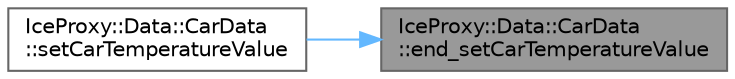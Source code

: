 digraph "IceProxy::Data::CarData::end_setCarTemperatureValue"
{
 // LATEX_PDF_SIZE
  bgcolor="transparent";
  edge [fontname=Helvetica,fontsize=10,labelfontname=Helvetica,labelfontsize=10];
  node [fontname=Helvetica,fontsize=10,shape=box,height=0.2,width=0.4];
  rankdir="RL";
  Node1 [id="Node000001",label="IceProxy::Data::CarData\l::end_setCarTemperatureValue",height=0.2,width=0.4,color="gray40", fillcolor="grey60", style="filled", fontcolor="black",tooltip=" "];
  Node1 -> Node2 [id="edge1_Node000001_Node000002",dir="back",color="steelblue1",style="solid",tooltip=" "];
  Node2 [id="Node000002",label="IceProxy::Data::CarData\l::setCarTemperatureValue",height=0.2,width=0.4,color="grey40", fillcolor="white", style="filled",URL="$classIceProxy_1_1Data_1_1CarData.html#acf3495f9dfa5f9fb0f1a9a9e630a49b4",tooltip=" "];
}
